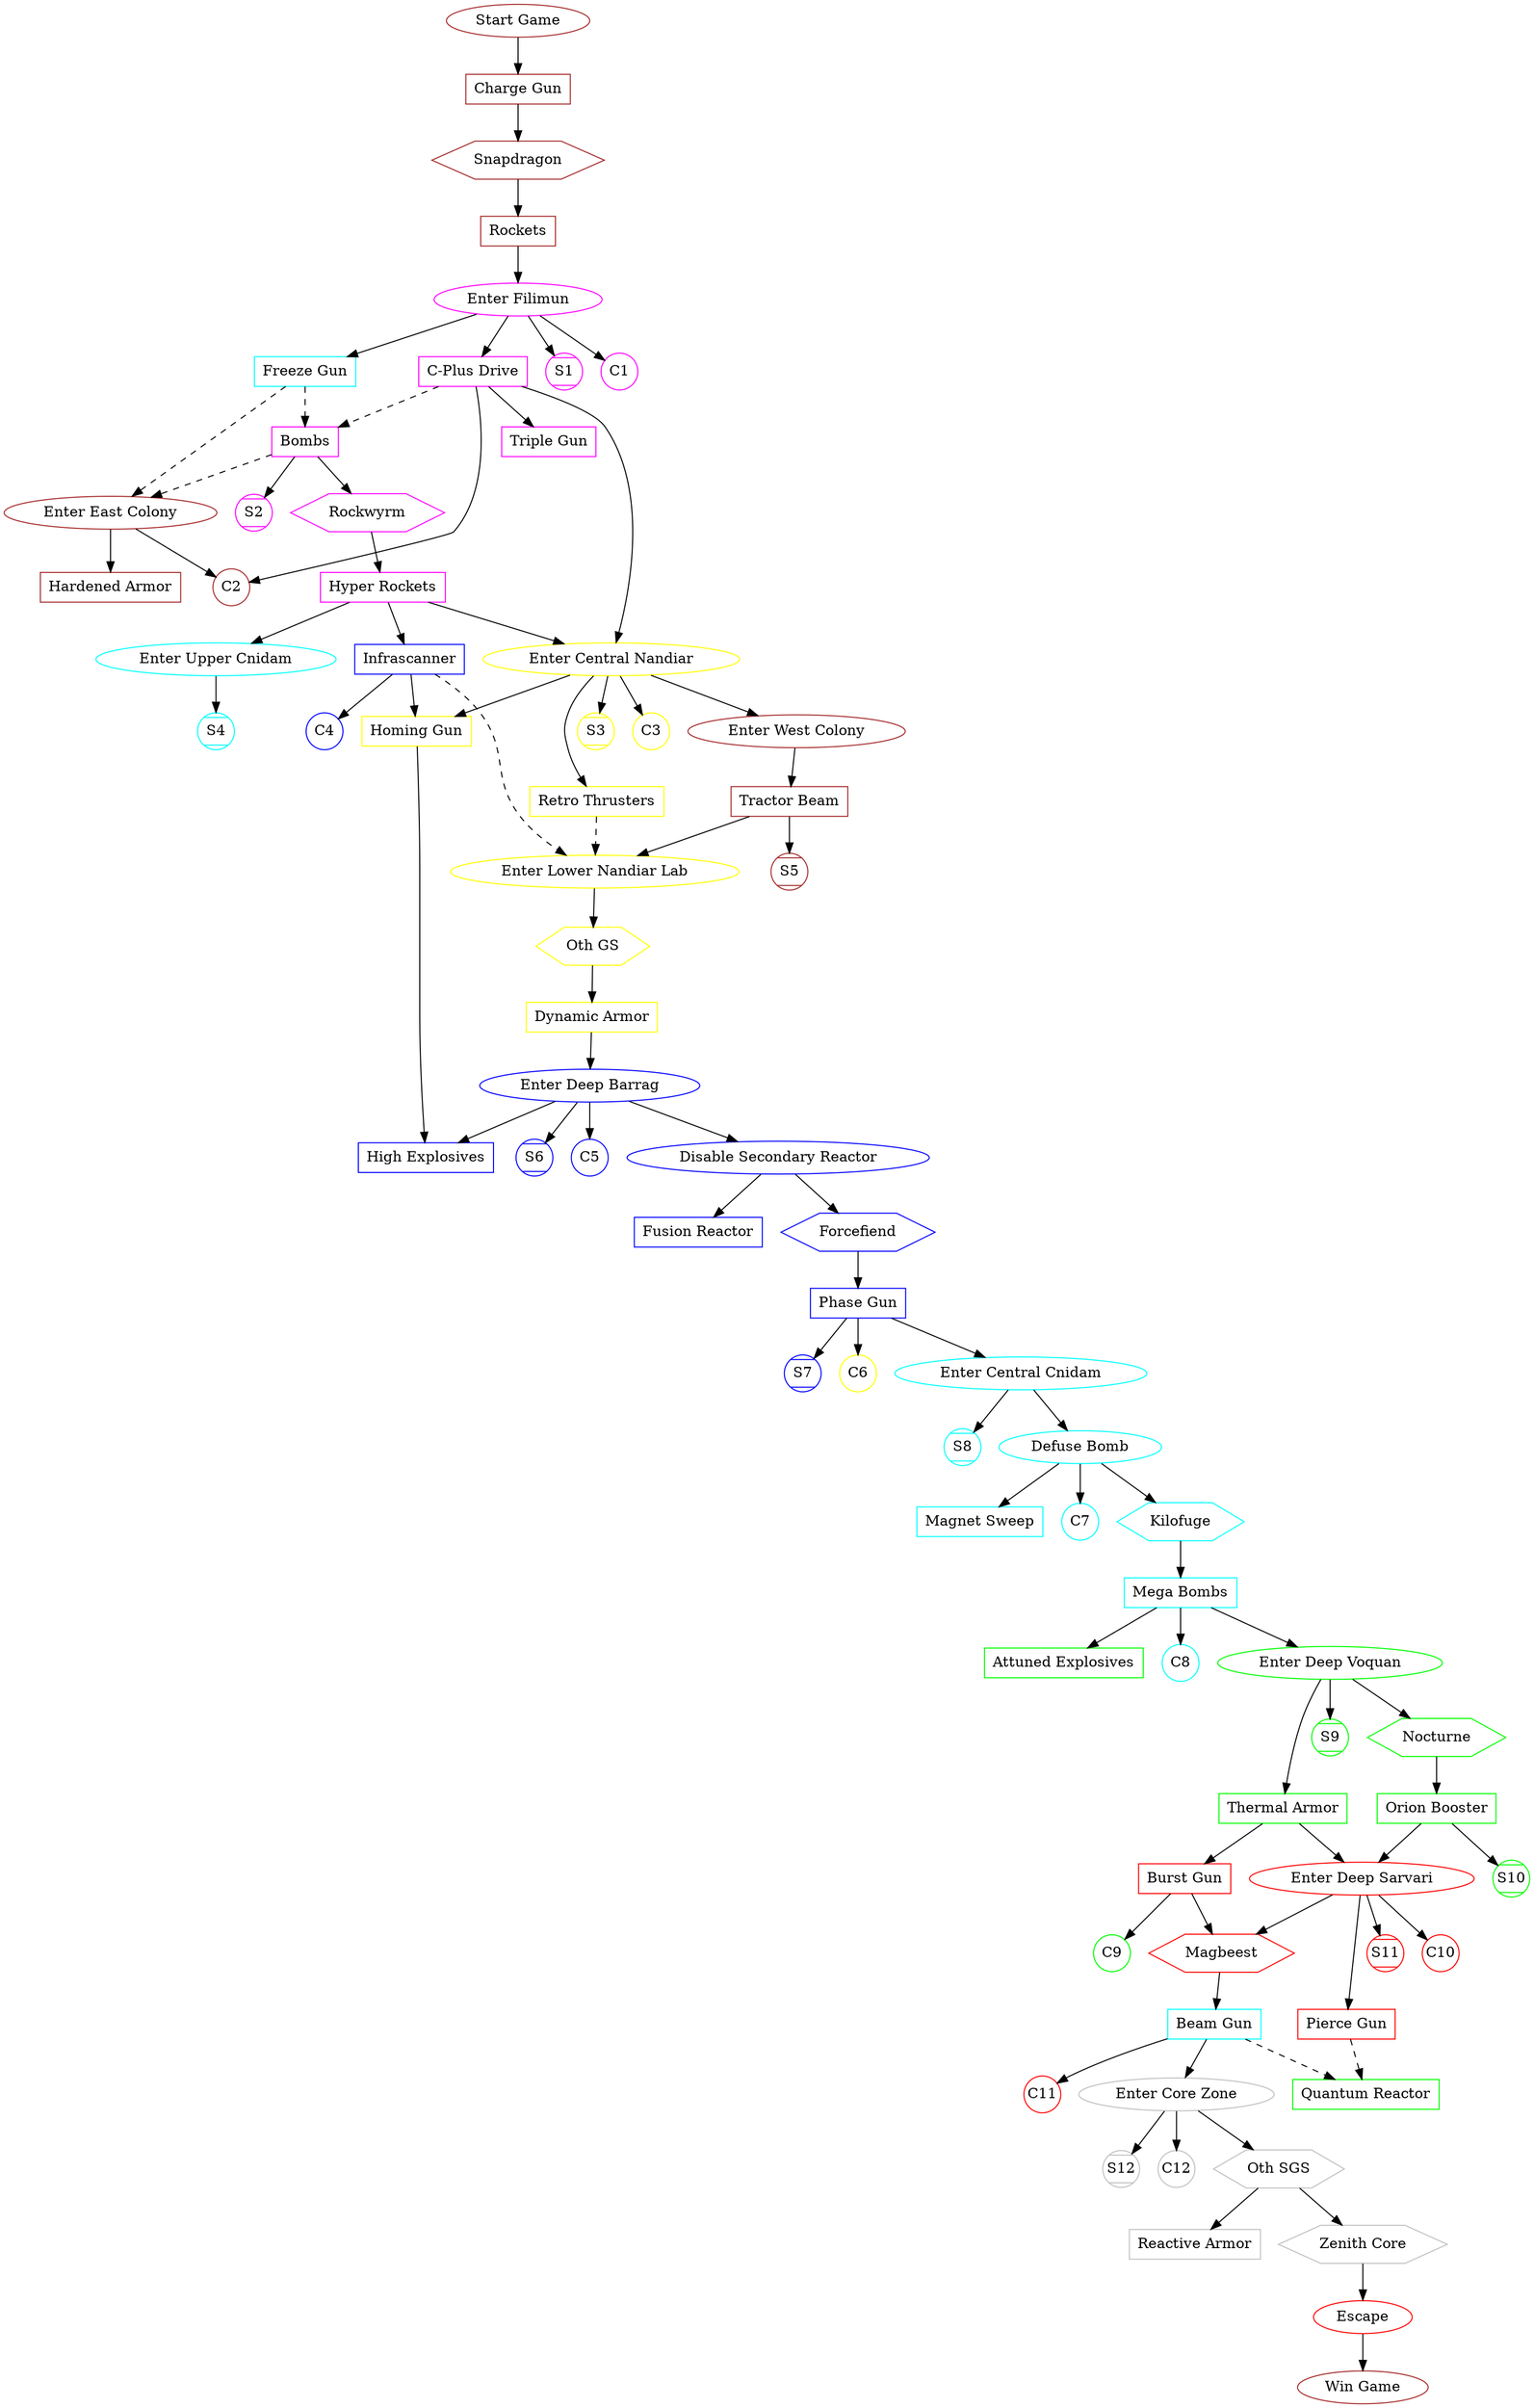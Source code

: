 digraph azimuth {

node [shape=box];

// Upgrades:
node [shape=box, height=0.4, fixedsize=false];
"Charge Gun" [color=brown];
"Rockets" [color=brown];
"Freeze Gun" [color=cyan];
"Hardened Armor" [color=brown];
"C-Plus Drive" [color=magenta];
"Triple Gun" [color=magenta];
"Bombs" [color=magenta];
"Hyper Rockets" [color=magenta];
"Tractor Beam" [color=brown];
"Homing Gun" [color=yellow];
"Retro Thrusters" [color=yellow];
"Phase Gun" [color=blue];
"Infrascanner" [color=blue];
"Fusion Reactor" [color=blue];
"Thermal Armor" [color=green];
"Dynamic Armor" [color=yellow];
"Magnet Sweep" [color=cyan];
"Mega Bombs" [color=cyan];
"High Explosives" [color=blue];
"Attuned Explosives" [color=green];
"Orion Booster" [color=green];
"Quantum Reactor" [color=green];
"Burst Gun" [color=red];
"Pierce Gun" [color=red];
"Beam Gun" [color=cyan];
"Reactive Armor" [color=gray];
// Shield batteries:
node [shape=Mcircle, height=0.5, fixedsize=true];
"S1"  [color=magenta];
"S2"  [color=magenta];
"S3"  [color=yellow];
"S4"  [color=cyan];
"S5"  [color=brown];
"S6"  [color=blue];
"S7"  [color=blue];
"S8"  [color=cyan];
"S9"  [color=green];
"S10" [color=green];
"S11" [color=red];
"S12" [color=gray];
// Capacitors:
node [shape=circle, height=0.5, fixedsize=true];
"C1"  [color=magenta];
"C2"  [color=brown];
"C3"  [color=yellow];
"C4"  [color=blue];
"C5"  [color=blue];
"C6"  [color=yellow];
"C7"  [color=cyan];
"C8"  [color=cyan];
"C9"  [color=green];
"C10" [color=red];
"C11" [color=red];
"C12" [color=gray];

// Bosses:
node [shape=hexagon, height=0.4, fixedsize=false];
"Snapdragon" [color=brown];
"Rockwyrm" [color=magenta];
"Oth GS" [color=yellow];
"Forcefiend" [color=blue];
"Kilofuge" [color=cyan];
"Nocturne" [color=green];
"Magbeest" [color=red];
"Oth SGS" [color=gray];
"Zenith Core" [color=gray];

// Navigation:
node [shape=ellipse, height=0.4, fixedsize=false];
"Start Game" [color=brown];
"Enter East Colony" [color=brown];
"Enter West Colony" [color=brown];
"Enter Filimun" [color=magenta];
"Enter Central Nandiar" [color=yellow];
"Enter Lower Nandiar Lab" [color=yellow];
"Enter Deep Barrag" [color=blue];
"Disable Secondary Reactor" [color=blue];
"Enter Upper Cnidam" [color=cyan];
"Enter Central Cnidam" [color=cyan];
"Defuse Bomb" [color=cyan];
"Enter Deep Voquan" [color=green];
"Enter Deep Sarvari" [color=red];
"Enter Core Zone" [color=gray];
"Escape" [color=red];
"Win Game" [color=brown];

// Dependencies:
"Start Game" -> "Charge Gun" -> "Snapdragon" -> "Rockets";
"Rockets" -> "Enter Filimun";
"Enter Filimun" -> "S1";
"Enter Filimun" -> "C1";
"Enter Filimun" -> "Freeze Gun";
"Enter Filimun" -> "C-Plus Drive";
"C-Plus Drive" -> "Triple Gun";
"C-Plus Drive" -> "Enter Central Nandiar";
"Freeze Gun" -> "Enter East Colony" [style=dashed];
"Bombs" -> "Enter East Colony" [style=dashed];
"Enter East Colony" -> "Hardened Armor";
"Enter East Colony" -> "C2";
"C-Plus Drive" -> "C2";
"Freeze Gun" -> "Bombs" [style=dashed];
"C-Plus Drive" -> "Bombs" [style=dashed];
"Bombs" -> "Rockwyrm";
"Rockwyrm" -> "Hyper Rockets" -> "Enter Central Nandiar";
"Enter Lower Nandiar Lab" -> "Oth GS";
"Oth GS" -> "Dynamic Armor";
"Enter Central Nandiar" -> "Enter West Colony" -> "Tractor Beam";
"Bombs" -> "S2";
"Enter Central Nandiar" -> "Retro Thrusters";
"Enter Central Nandiar" -> "S3";
"Enter Central Nandiar" -> "C3";
"Enter Central Nandiar" -> "Homing Gun";
"Hyper Rockets" -> "Infrascanner";
"Tractor Beam" -> "S5";
"Thermal Armor" -> "Burst Gun";
"Tractor Beam" -> "Enter Lower Nandiar Lab";
"Infrascanner" -> "Homing Gun";
"Infrascanner" -> "Enter Lower Nandiar Lab" [style=dashed];
"Retro Thrusters" -> "Enter Lower Nandiar Lab" [style=dashed];
"Homing Gun" -> "High Explosives";
"Dynamic Armor" -> "Enter Deep Barrag";
"Enter Deep Barrag" -> "High Explosives";
"Infrascanner" -> "C4";
"Enter Deep Barrag" -> "Disable Secondary Reactor";
"Disable Secondary Reactor" -> "Forcefiend";
"Forcefiend" -> "Phase Gun";
"Enter Deep Barrag" -> "S6";
"Enter Deep Barrag" -> "C5";
"Disable Secondary Reactor" -> "Fusion Reactor";
"Hyper Rockets" -> "Enter Upper Cnidam";
"Enter Upper Cnidam" -> "S4";
"Phase Gun" -> "Enter Central Cnidam";
"Phase Gun" -> "C6";
"Phase Gun" -> "S7";
"Enter Central Cnidam" -> "Defuse Bomb";
"Enter Central Cnidam" -> "S8";
"Defuse Bomb" -> "Kilofuge";
"Defuse Bomb" -> "Magnet Sweep";
"Defuse Bomb" -> "C7";
"Kilofuge" -> "Mega Bombs";
"Mega Bombs" -> "Enter Deep Voquan";
"Enter Deep Voquan" -> "Thermal Armor";
"Thermal Armor" -> "Enter Deep Sarvari";
"Enter Deep Voquan" -> "Nocturne";
"Enter Deep Voquan" -> "S9";
"Nocturne" -> "Orion Booster";
"Mega Bombs" -> "Attuned Explosives";
"Mega Bombs" -> "C8";
"Enter Deep Sarvari" -> "Pierce Gun";
"Pierce Gun" -> "Quantum Reactor" [style=dashed];
"Orion Booster" -> "Enter Deep Sarvari";
"Orion Booster" -> "S10";
"Enter Deep Sarvari" -> "C10";
"Enter Deep Sarvari" -> "S11";
"Enter Deep Sarvari" -> "Magbeest";
"Burst Gun" -> "Magbeest";
"Burst Gun" -> "C9";
"Magbeest" -> "Beam Gun";
"Beam Gun" -> "Quantum Reactor" [style=dashed];
"Beam Gun" -> "Enter Core Zone";
"Beam Gun" -> "C11";
"Enter Core Zone" -> "S12";
"Enter Core Zone" -> "C12";
"Enter Core Zone" -> "Oth SGS";
"Oth SGS" -> "Reactive Armor";
"Oth SGS" -> "Zenith Core";
"Zenith Core" -> "Escape" -> "Win Game";

}
